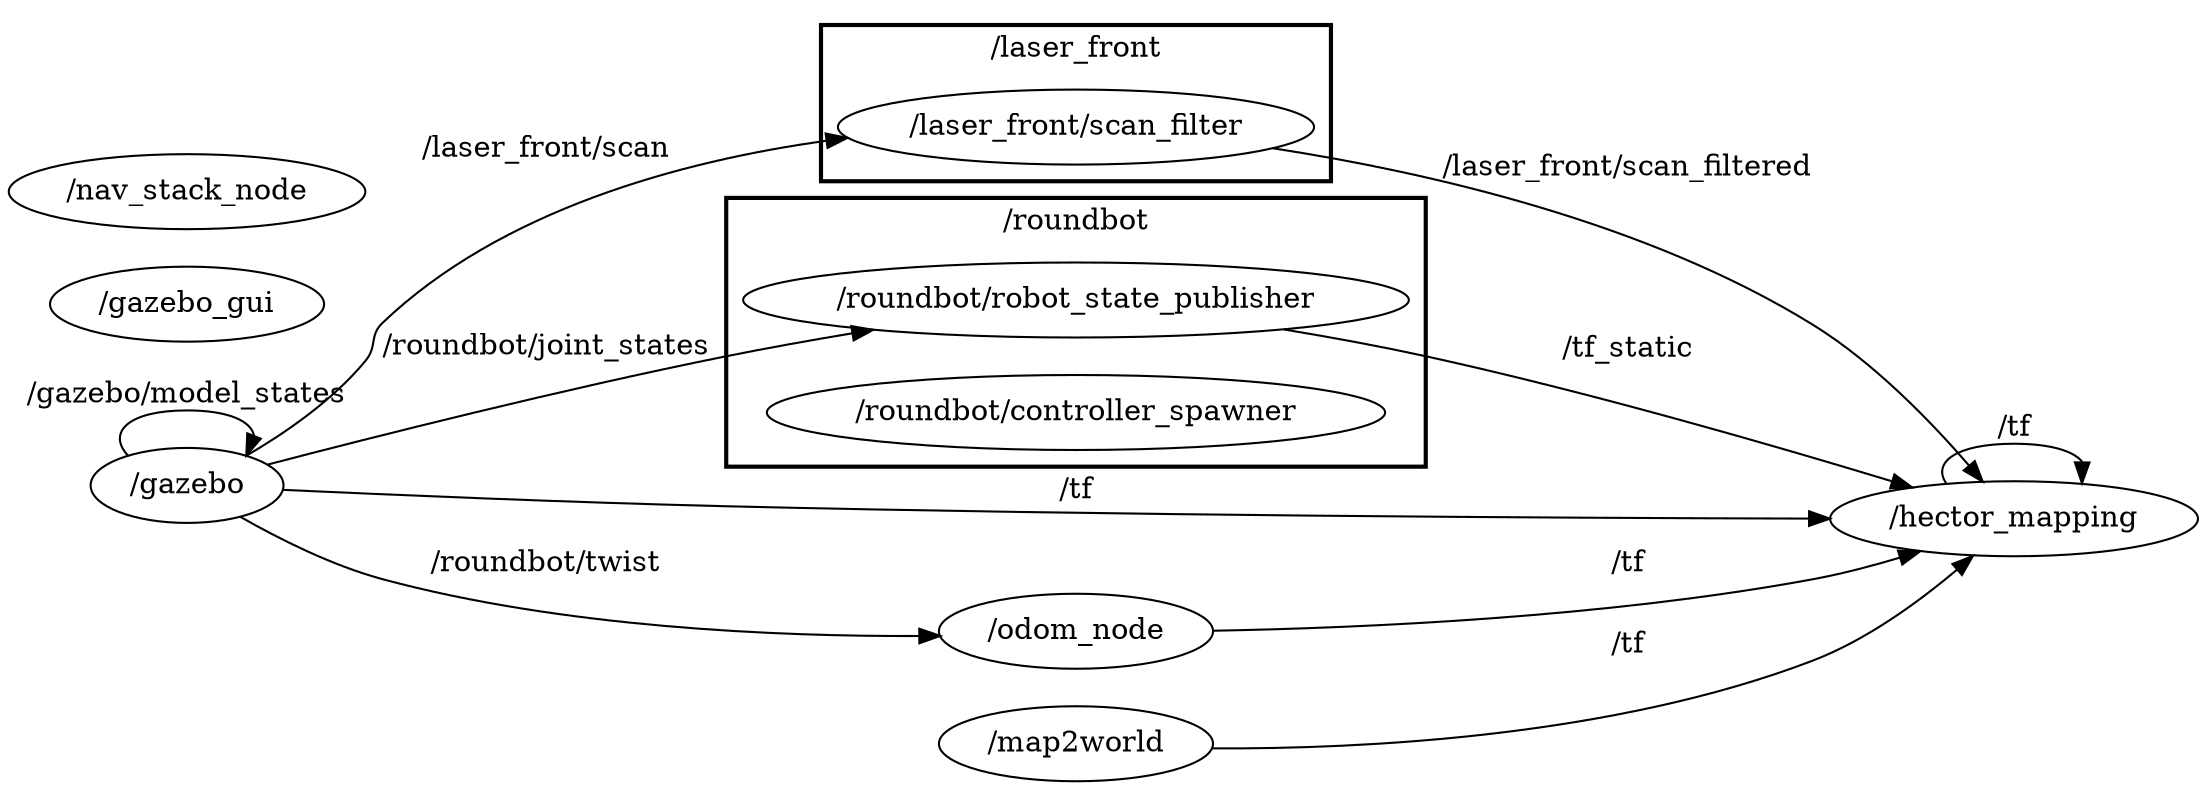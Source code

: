 digraph graphname {
	graph [bb="0,0,829.75,371",
		compound=True,
		rank=same,
		rankdir=LR,
		ranksep=0.2
	];
	node [label="\N"];
	subgraph cluster___laser_front {
		graph [bb="305.58,288,503.57,363",
			compound=True,
			label="/laser_front",
			lheight=0.21,
			lp="404.58,351.5",
			lwidth=0.88,
			rank=same,
			rankdir=LR,
			ranksep=0.2,
			style=bold
		];
		n___laser_front__scan_filter		 [URL=__laser_front__scan_filter,
			height=0.5,
			label="/laser_front/scan_filter",
			pos="404.58,314",
			shape=ellipse,
			tooltip="/laser_front/scan_filter",
			width=2.5276];
	}
	subgraph cluster___roundbot {
		graph [bb="273.09,151,536.07,280",
			compound=True,
			label="/roundbot",
			lheight=0.21,
			lp="404.58,268.5",
			lwidth=0.74,
			rank=same,
			rankdir=LR,
			ranksep=0.2,
			style=bold
		];
		n___roundbot__robot_state_publisher		 [URL=__roundbot__robot_state_publisher,
			height=0.5,
			label="/roundbot/robot_state_publisher",
			pos="404.58,231",
			shape=ellipse,
			tooltip="/roundbot/robot_state_publisher",
			width=3.4303];
		n___roundbot__controller_spawner		 [URL=__roundbot__controller_spawner,
			height=0.5,
			label="/roundbot/controller_spawner",
			pos="404.58,177",
			shape=ellipse,
			tooltip="/roundbot/controller_spawner",
			width=3.1955];
	}
	n___hector_mapping	 [URL=__hector_mapping,
		height=0.5,
		label="/hector_mapping",
		pos="758.91,126",
		shape=ellipse,
		tooltip="/hector_mapping",
		width=1.9679];
	n___laser_front__scan_filter -> n___hector_mapping	 [URL=topic_3A__laser_front__scan_filtered,
		label="/laser_front/scan_filtered",
		lp="612.07,290.5",
		penwidth=1,
		pos="e,747.43,143.83 474.51,302.43 533.89,289.85 618.96,265.05 680.07,219 704.92,200.27 727.22,172.39 741.72,152.04"];
	n___roundbot__robot_state_publisher -> n___hector_mapping	 [URL=topic_3A__tf_static,
		label="/tf_static",
		lp="612.07,207.5",
		penwidth=1,
		pos="e,720.36,141.27 481.82,216.94 499.74,213.18 518.66,208.81 536.07,204 597.35,187.06 666.18,162.01 710.92,144.9"];
	n___map2world	 [URL=__map2world,
		height=0.5,
		label="/map2world",
		pos="404.58,18",
		shape=ellipse,
		tooltip="/map2world",
		width=1.4985];
	n___map2world -> n___hector_mapping	 [URL=topic_3A__tf,
		label="/tf",
		lp="612.07,66.5",
		penwidth=1,
		pos="e,743.62,108.32 458.55,17.399 515.95,18.687 608.18,26.376 680.07,59 701.66,68.799 721.94,86.304 736.53,100.96"];
	n___gazebo_gui	 [URL=__gazebo_gui,
		height=0.5,
		label="/gazebo_gui",
		pos="69.544,229",
		shape=ellipse,
		tooltip="/gazebo_gui",
		width=1.4985];
	n___nav_stack_node	 [URL=__nav_stack_node,
		height=0.5,
		label="/nav_stack_node",
		pos="69.544,283",
		shape=ellipse,
		tooltip="/nav_stack_node",
		width=1.9318];
	n___hector_mapping -> n___hector_mapping	 [URL=topic_3A__tf,
		label="/tf",
		lp="758.91,169.5",
		penwidth=1,
		pos="e,784.78,143.04 733.04,143.04 727.76,152.86 736.38,162 758.91,162 772.99,162 781.64,158.43 784.85,153.35"];
	n___odom_node	 [URL=__odom_node,
		height=0.5,
		label="/odom_node",
		pos="404.58,72",
		shape=ellipse,
		tooltip="/odom_node",
		width=1.5346];
	n___odom_node -> n___hector_mapping	 [URL=topic_3A__tf,
		label="/tf",
		lp="612.07,104.5",
		penwidth=1,
		pos="e,722.61,110.39 459.86,72.781 515.95,74.557 604.99,80.094 680.07,97 690.96,99.453 702.39,103.03 713.06,106.85"];
	n___gazebo	 [URL=__gazebo,
		height=0.5,
		label="/gazebo",
		pos="69.544,142",
		shape=ellipse,
		tooltip="/gazebo",
		width=1.0652];
	n___gazebo -> n___laser_front__scan_filter	 [URL=topic_3A__laser_front__scan,
		label="/laser_front/scan",
		lp="206.09,293.5",
		penwidth=1,
		pos="e,327.54,304.42 91.566,156.99 106.51,168.04 125.88,184.2 139.09,202 144.31,209.03 141.06,213.65 147.09,220 191.76,267.04 261.86,290.64 317.65,302.42"];
	n___gazebo -> n___roundbot__robot_state_publisher	 [URL=topic_3A__roundbot__joint_states,
		label="/roundbot/joint_states",
		lp="206.09,208.5",
		penwidth=1,
		pos="e,328.86,216.71 101.02,152.59 140.8,165.73 211.51,188.34 273.09,204 287.82,207.75 303.57,211.34 318.88,214.61"];
	n___gazebo -> n___hector_mapping	 [URL=topic_3A__tf,
		label="/tf",
		lp="404.58,139.5",
		penwidth=1,
		pos="e,687.68,126.06 107.79,139.7 148.69,137.34 215.45,133.77 273.09,132 415.24,127.63 580.88,126.41 677.41,126.09"];
	n___gazebo -> n___odom_node	 [URL=topic_3A__roundbot__twist,
		label="/roundbot/twist",
		lp="206.09,104.5",
		penwidth=1,
		pos="e,349.46,70.632 90.102,126.77 105.1,116.51 126.34,103.67 147.09,97 210.22,76.687 286.18,71.489 339.18,70.728"];
	n___gazebo -> n___gazebo	 [URL=topic_3A__gazebo__model_states,
		label="/gazebo/model_states",
		lp="69.544,185.5",
		penwidth=1,
		pos="e,92.298,156.79 46.789,156.79 39.381,167.42 46.966,178 69.544,178 84.714,178 93.115,173.22 94.748,166.86"];
}
